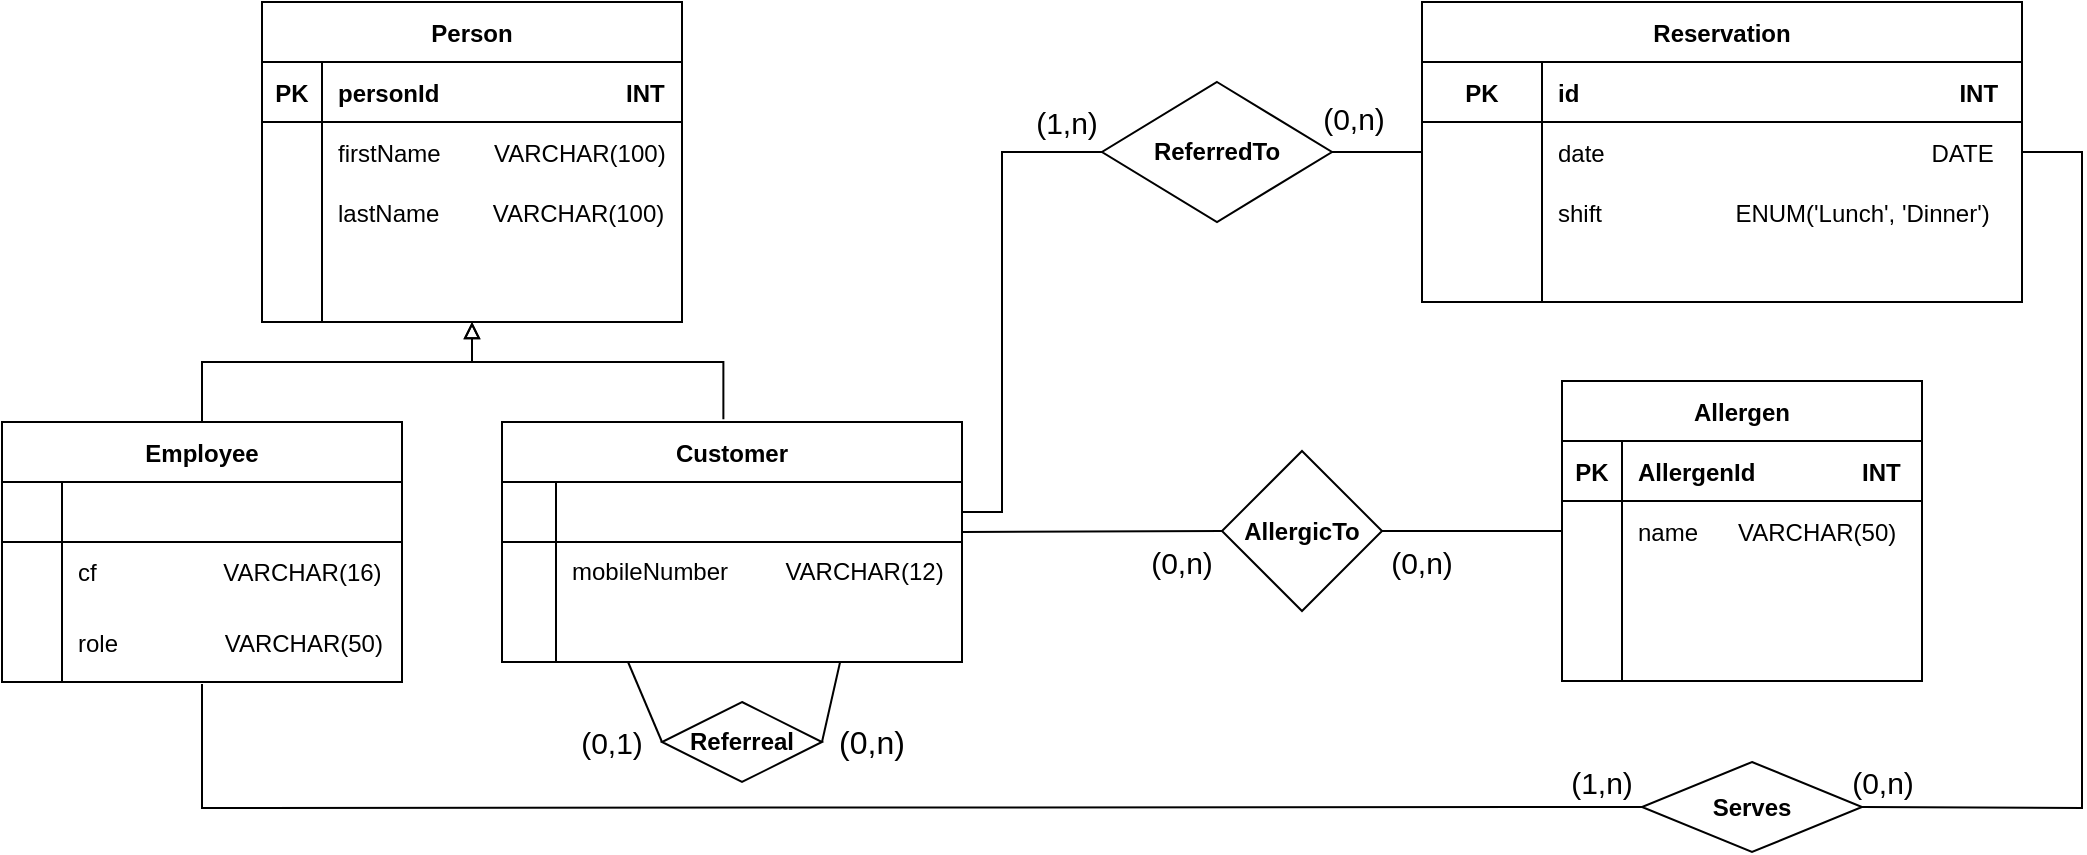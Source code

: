 <mxfile version="15.9.4" type="device"><diagram id="1aXHfnj2Hg2MPn0BLZoy" name="Page-1"><mxGraphModel dx="654" dy="584" grid="1" gridSize="10" guides="1" tooltips="1" connect="1" arrows="1" fold="1" page="1" pageScale="1" pageWidth="827" pageHeight="1169" math="0" shadow="0"><root><mxCell id="0"/><mxCell id="1" parent="0"/><mxCell id="R9F9SljsC6DmI7qh5kv6-1" value="Person" style="shape=table;startSize=30;container=1;collapsible=1;childLayout=tableLayout;fixedRows=1;rowLines=0;fontStyle=1;align=center;resizeLast=1;" parent="1" vertex="1"><mxGeometry x="330" y="140" width="210" height="160" as="geometry"/></mxCell><mxCell id="R9F9SljsC6DmI7qh5kv6-2" value="" style="shape=partialRectangle;collapsible=0;dropTarget=0;pointerEvents=0;fillColor=none;top=0;left=0;bottom=1;right=0;points=[[0,0.5],[1,0.5]];portConstraint=eastwest;" parent="R9F9SljsC6DmI7qh5kv6-1" vertex="1"><mxGeometry y="30" width="210" height="30" as="geometry"/></mxCell><mxCell id="R9F9SljsC6DmI7qh5kv6-3" value="PK" style="shape=partialRectangle;connectable=0;fillColor=none;top=0;left=0;bottom=0;right=0;fontStyle=1;overflow=hidden;" parent="R9F9SljsC6DmI7qh5kv6-2" vertex="1"><mxGeometry width="30" height="30" as="geometry"><mxRectangle width="30" height="30" as="alternateBounds"/></mxGeometry></mxCell><mxCell id="R9F9SljsC6DmI7qh5kv6-4" value="personId                            INT" style="shape=partialRectangle;connectable=0;fillColor=none;top=0;left=0;bottom=0;right=0;align=left;spacingLeft=6;fontStyle=1;overflow=hidden;" parent="R9F9SljsC6DmI7qh5kv6-2" vertex="1"><mxGeometry x="30" width="180" height="30" as="geometry"><mxRectangle width="180" height="30" as="alternateBounds"/></mxGeometry></mxCell><mxCell id="R9F9SljsC6DmI7qh5kv6-5" value="" style="shape=partialRectangle;collapsible=0;dropTarget=0;pointerEvents=0;fillColor=none;top=0;left=0;bottom=0;right=0;points=[[0,0.5],[1,0.5]];portConstraint=eastwest;" parent="R9F9SljsC6DmI7qh5kv6-1" vertex="1"><mxGeometry y="60" width="210" height="30" as="geometry"/></mxCell><mxCell id="R9F9SljsC6DmI7qh5kv6-6" value="" style="shape=partialRectangle;connectable=0;fillColor=none;top=0;left=0;bottom=0;right=0;editable=1;overflow=hidden;" parent="R9F9SljsC6DmI7qh5kv6-5" vertex="1"><mxGeometry width="30" height="30" as="geometry"><mxRectangle width="30" height="30" as="alternateBounds"/></mxGeometry></mxCell><mxCell id="R9F9SljsC6DmI7qh5kv6-7" value="firstName        VARCHAR(100)" style="shape=partialRectangle;connectable=0;fillColor=none;top=0;left=0;bottom=0;right=0;align=left;spacingLeft=6;overflow=hidden;" parent="R9F9SljsC6DmI7qh5kv6-5" vertex="1"><mxGeometry x="30" width="180" height="30" as="geometry"><mxRectangle width="180" height="30" as="alternateBounds"/></mxGeometry></mxCell><mxCell id="R9F9SljsC6DmI7qh5kv6-8" value="" style="shape=partialRectangle;collapsible=0;dropTarget=0;pointerEvents=0;fillColor=none;top=0;left=0;bottom=0;right=0;points=[[0,0.5],[1,0.5]];portConstraint=eastwest;" parent="R9F9SljsC6DmI7qh5kv6-1" vertex="1"><mxGeometry y="90" width="210" height="30" as="geometry"/></mxCell><mxCell id="R9F9SljsC6DmI7qh5kv6-9" value="" style="shape=partialRectangle;connectable=0;fillColor=none;top=0;left=0;bottom=0;right=0;editable=1;overflow=hidden;" parent="R9F9SljsC6DmI7qh5kv6-8" vertex="1"><mxGeometry width="30" height="30" as="geometry"><mxRectangle width="30" height="30" as="alternateBounds"/></mxGeometry></mxCell><mxCell id="R9F9SljsC6DmI7qh5kv6-10" value="lastName        VARCHAR(100)" style="shape=partialRectangle;connectable=0;fillColor=none;top=0;left=0;bottom=0;right=0;align=left;spacingLeft=6;overflow=hidden;" parent="R9F9SljsC6DmI7qh5kv6-8" vertex="1"><mxGeometry x="30" width="180" height="30" as="geometry"><mxRectangle width="180" height="30" as="alternateBounds"/></mxGeometry></mxCell><mxCell id="R9F9SljsC6DmI7qh5kv6-11" value="Employee" style="shape=table;startSize=30;container=1;collapsible=1;childLayout=tableLayout;fixedRows=1;rowLines=0;fontStyle=1;align=center;resizeLast=1;" parent="1" vertex="1"><mxGeometry x="200" y="350" width="200" height="130" as="geometry"/></mxCell><mxCell id="R9F9SljsC6DmI7qh5kv6-12" value="" style="shape=partialRectangle;collapsible=0;dropTarget=0;pointerEvents=0;fillColor=none;top=0;left=0;bottom=1;right=0;points=[[0,0.5],[1,0.5]];portConstraint=eastwest;" parent="R9F9SljsC6DmI7qh5kv6-11" vertex="1"><mxGeometry y="30" width="200" height="30" as="geometry"/></mxCell><mxCell id="R9F9SljsC6DmI7qh5kv6-13" value="" style="shape=partialRectangle;connectable=0;fillColor=none;top=0;left=0;bottom=0;right=0;fontStyle=1;overflow=hidden;" parent="R9F9SljsC6DmI7qh5kv6-12" vertex="1"><mxGeometry width="30" height="30" as="geometry"><mxRectangle width="30" height="30" as="alternateBounds"/></mxGeometry></mxCell><mxCell id="R9F9SljsC6DmI7qh5kv6-14" value="" style="shape=partialRectangle;connectable=0;fillColor=none;top=0;left=0;bottom=0;right=0;align=left;spacingLeft=6;fontStyle=1;overflow=hidden;" parent="R9F9SljsC6DmI7qh5kv6-12" vertex="1"><mxGeometry x="30" width="170" height="30" as="geometry"><mxRectangle width="170" height="30" as="alternateBounds"/></mxGeometry></mxCell><mxCell id="R9F9SljsC6DmI7qh5kv6-18" value="" style="shape=partialRectangle;collapsible=0;dropTarget=0;pointerEvents=0;fillColor=none;top=0;left=0;bottom=0;right=0;points=[[0,0.5],[1,0.5]];portConstraint=eastwest;" parent="R9F9SljsC6DmI7qh5kv6-11" vertex="1"><mxGeometry y="60" width="200" height="30" as="geometry"/></mxCell><mxCell id="R9F9SljsC6DmI7qh5kv6-19" value="" style="shape=partialRectangle;connectable=0;fillColor=none;top=0;left=0;bottom=0;right=0;editable=1;overflow=hidden;" parent="R9F9SljsC6DmI7qh5kv6-18" vertex="1"><mxGeometry width="30" height="30" as="geometry"><mxRectangle width="30" height="30" as="alternateBounds"/></mxGeometry></mxCell><mxCell id="R9F9SljsC6DmI7qh5kv6-20" value="" style="shape=partialRectangle;connectable=0;fillColor=none;top=0;left=0;bottom=0;right=0;align=left;spacingLeft=6;overflow=hidden;" parent="R9F9SljsC6DmI7qh5kv6-18" vertex="1"><mxGeometry x="30" width="170" height="30" as="geometry"><mxRectangle width="170" height="30" as="alternateBounds"/></mxGeometry></mxCell><mxCell id="R9F9SljsC6DmI7qh5kv6-15" value="" style="shape=partialRectangle;collapsible=0;dropTarget=0;pointerEvents=0;fillColor=none;top=0;left=0;bottom=0;right=0;points=[[0,0.5],[1,0.5]];portConstraint=eastwest;" parent="R9F9SljsC6DmI7qh5kv6-11" vertex="1"><mxGeometry y="90" width="200" height="40" as="geometry"/></mxCell><mxCell id="R9F9SljsC6DmI7qh5kv6-16" value="" style="shape=partialRectangle;connectable=0;fillColor=none;top=0;left=0;bottom=0;right=0;editable=1;overflow=hidden;" parent="R9F9SljsC6DmI7qh5kv6-15" vertex="1"><mxGeometry width="30" height="40" as="geometry"><mxRectangle width="30" height="40" as="alternateBounds"/></mxGeometry></mxCell><mxCell id="R9F9SljsC6DmI7qh5kv6-17" value="role                VARCHAR(50)" style="shape=partialRectangle;connectable=0;fillColor=none;top=0;left=0;bottom=0;right=0;align=left;spacingLeft=6;overflow=hidden;" parent="R9F9SljsC6DmI7qh5kv6-15" vertex="1"><mxGeometry x="30" width="170" height="40" as="geometry"><mxRectangle width="170" height="40" as="alternateBounds"/></mxGeometry></mxCell><mxCell id="R9F9SljsC6DmI7qh5kv6-22" value="" style="edgeStyle=elbowEdgeStyle;elbow=vertical;endArrow=block;html=1;rounded=0;strokeColor=#000000;endFill=0;exitX=0.5;exitY=0;exitDx=0;exitDy=0;entryX=0.5;entryY=1;entryDx=0;entryDy=0;" parent="1" source="R9F9SljsC6DmI7qh5kv6-11" target="R9F9SljsC6DmI7qh5kv6-1" edge="1"><mxGeometry width="50" height="50" relative="1" as="geometry"><mxPoint x="240" y="350" as="sourcePoint"/><mxPoint x="336" y="280" as="targetPoint"/><Array as="points"><mxPoint x="370" y="320"/><mxPoint x="420" y="320"/><mxPoint x="330" y="320"/><mxPoint x="320" y="320"/><mxPoint x="400" y="310"/><mxPoint x="370" y="325"/></Array></mxGeometry></mxCell><mxCell id="R9F9SljsC6DmI7qh5kv6-23" value="" style="edgeStyle=elbowEdgeStyle;elbow=vertical;endArrow=block;html=1;rounded=0;strokeColor=#000000;endFill=0;exitX=0.289;exitY=-0.03;exitDx=0;exitDy=0;exitPerimeter=0;entryX=0.5;entryY=1;entryDx=0;entryDy=0;" parent="1" target="R9F9SljsC6DmI7qh5kv6-1" edge="1"><mxGeometry width="50" height="50" relative="1" as="geometry"><mxPoint x="560.69" y="348.62" as="sourcePoint"/><mxPoint x="390" y="270" as="targetPoint"/><Array as="points"><mxPoint x="410" y="320"/><mxPoint x="380" y="300"/><mxPoint x="470" y="310"/><mxPoint x="580" y="330"/><mxPoint x="570" y="320"/><mxPoint x="450" y="320"/></Array></mxGeometry></mxCell><mxCell id="R9F9SljsC6DmI7qh5kv6-24" value="cf                   VARCHAR(16)" style="shape=partialRectangle;connectable=0;fillColor=none;top=0;left=0;bottom=0;right=0;align=left;spacingLeft=6;overflow=hidden;" parent="1" vertex="1"><mxGeometry x="230" y="409.5" width="240" height="30" as="geometry"><mxRectangle width="240" height="40" as="alternateBounds"/></mxGeometry></mxCell><mxCell id="R9F9SljsC6DmI7qh5kv6-25" value="&lt;b&gt;Referreal&lt;/b&gt;" style="rhombus;whiteSpace=wrap;html=1;fillColor=none;" parent="1" vertex="1"><mxGeometry x="530" y="490" width="80" height="40" as="geometry"/></mxCell><mxCell id="R9F9SljsC6DmI7qh5kv6-26" value="Reservation" style="shape=table;startSize=30;container=1;collapsible=1;childLayout=tableLayout;fixedRows=1;rowLines=0;fontStyle=1;align=center;resizeLast=1;fillColor=none;" parent="1" vertex="1"><mxGeometry x="910" y="140" width="300" height="150" as="geometry"/></mxCell><mxCell id="R9F9SljsC6DmI7qh5kv6-27" value="" style="shape=partialRectangle;collapsible=0;dropTarget=0;pointerEvents=0;fillColor=none;top=0;left=0;bottom=1;right=0;points=[[0,0.5],[1,0.5]];portConstraint=eastwest;" parent="R9F9SljsC6DmI7qh5kv6-26" vertex="1"><mxGeometry y="30" width="300" height="30" as="geometry"/></mxCell><mxCell id="R9F9SljsC6DmI7qh5kv6-28" value="PK" style="shape=partialRectangle;connectable=0;fillColor=none;top=0;left=0;bottom=0;right=0;fontStyle=1;overflow=hidden;" parent="R9F9SljsC6DmI7qh5kv6-27" vertex="1"><mxGeometry width="60" height="30" as="geometry"><mxRectangle width="60" height="30" as="alternateBounds"/></mxGeometry></mxCell><mxCell id="R9F9SljsC6DmI7qh5kv6-29" value="id                                                         INT" style="shape=partialRectangle;connectable=0;fillColor=none;top=0;left=0;bottom=0;right=0;align=left;spacingLeft=6;fontStyle=1;overflow=hidden;" parent="R9F9SljsC6DmI7qh5kv6-27" vertex="1"><mxGeometry x="60" width="240" height="30" as="geometry"><mxRectangle width="240" height="30" as="alternateBounds"/></mxGeometry></mxCell><mxCell id="R9F9SljsC6DmI7qh5kv6-33" value="" style="shape=partialRectangle;collapsible=0;dropTarget=0;pointerEvents=0;fillColor=none;top=0;left=0;bottom=0;right=0;points=[[0,0.5],[1,0.5]];portConstraint=eastwest;" parent="R9F9SljsC6DmI7qh5kv6-26" vertex="1"><mxGeometry y="60" width="300" height="30" as="geometry"/></mxCell><mxCell id="R9F9SljsC6DmI7qh5kv6-34" value="" style="shape=partialRectangle;connectable=0;fillColor=none;top=0;left=0;bottom=0;right=0;editable=1;overflow=hidden;" parent="R9F9SljsC6DmI7qh5kv6-33" vertex="1"><mxGeometry width="60" height="30" as="geometry"><mxRectangle width="60" height="30" as="alternateBounds"/></mxGeometry></mxCell><mxCell id="R9F9SljsC6DmI7qh5kv6-35" value="date                                                 DATE" style="shape=partialRectangle;connectable=0;fillColor=none;top=0;left=0;bottom=0;right=0;align=left;spacingLeft=6;overflow=hidden;" parent="R9F9SljsC6DmI7qh5kv6-33" vertex="1"><mxGeometry x="60" width="240" height="30" as="geometry"><mxRectangle width="240" height="30" as="alternateBounds"/></mxGeometry></mxCell><mxCell id="R9F9SljsC6DmI7qh5kv6-36" value="" style="shape=partialRectangle;collapsible=0;dropTarget=0;pointerEvents=0;fillColor=none;top=0;left=0;bottom=0;right=0;points=[[0,0.5],[1,0.5]];portConstraint=eastwest;" parent="R9F9SljsC6DmI7qh5kv6-26" vertex="1"><mxGeometry y="90" width="300" height="30" as="geometry"/></mxCell><mxCell id="R9F9SljsC6DmI7qh5kv6-37" value="" style="shape=partialRectangle;connectable=0;fillColor=none;top=0;left=0;bottom=0;right=0;editable=1;overflow=hidden;" parent="R9F9SljsC6DmI7qh5kv6-36" vertex="1"><mxGeometry width="60" height="30" as="geometry"><mxRectangle width="60" height="30" as="alternateBounds"/></mxGeometry></mxCell><mxCell id="R9F9SljsC6DmI7qh5kv6-38" value="shift                    ENUM('Lunch', 'Dinner')" style="shape=partialRectangle;connectable=0;fillColor=none;top=0;left=0;bottom=0;right=0;align=left;spacingLeft=6;overflow=hidden;" parent="R9F9SljsC6DmI7qh5kv6-36" vertex="1"><mxGeometry x="60" width="240" height="30" as="geometry"><mxRectangle width="240" height="30" as="alternateBounds"/></mxGeometry></mxCell><mxCell id="R9F9SljsC6DmI7qh5kv6-30" value="" style="shape=partialRectangle;collapsible=0;dropTarget=0;pointerEvents=0;fillColor=none;top=0;left=0;bottom=0;right=0;points=[[0,0.5],[1,0.5]];portConstraint=eastwest;" parent="R9F9SljsC6DmI7qh5kv6-26" vertex="1"><mxGeometry y="120" width="300" height="30" as="geometry"/></mxCell><mxCell id="R9F9SljsC6DmI7qh5kv6-31" value="" style="shape=partialRectangle;connectable=0;fillColor=none;top=0;left=0;bottom=0;right=0;editable=1;overflow=hidden;" parent="R9F9SljsC6DmI7qh5kv6-30" vertex="1"><mxGeometry width="60" height="30" as="geometry"><mxRectangle width="60" height="30" as="alternateBounds"/></mxGeometry></mxCell><mxCell id="R9F9SljsC6DmI7qh5kv6-32" value="" style="shape=partialRectangle;connectable=0;fillColor=none;top=0;left=0;bottom=0;right=0;align=left;spacingLeft=6;overflow=hidden;" parent="R9F9SljsC6DmI7qh5kv6-30" vertex="1"><mxGeometry x="60" width="240" height="30" as="geometry"><mxRectangle width="240" height="30" as="alternateBounds"/></mxGeometry></mxCell><mxCell id="R9F9SljsC6DmI7qh5kv6-40" value="Allergen" style="shape=table;startSize=30;container=1;collapsible=1;childLayout=tableLayout;fixedRows=1;rowLines=0;fontStyle=1;align=center;resizeLast=1;fillColor=none;" parent="1" vertex="1"><mxGeometry x="980" y="329.5" width="180" height="150" as="geometry"><mxRectangle x="1010" y="480" width="60" height="30" as="alternateBounds"/></mxGeometry></mxCell><mxCell id="R9F9SljsC6DmI7qh5kv6-41" value="" style="shape=partialRectangle;collapsible=0;dropTarget=0;pointerEvents=0;fillColor=none;top=0;left=0;bottom=1;right=0;points=[[0,0.5],[1,0.5]];portConstraint=eastwest;" parent="R9F9SljsC6DmI7qh5kv6-40" vertex="1"><mxGeometry y="30" width="180" height="30" as="geometry"/></mxCell><mxCell id="R9F9SljsC6DmI7qh5kv6-42" value="PK" style="shape=partialRectangle;connectable=0;fillColor=none;top=0;left=0;bottom=0;right=0;fontStyle=1;overflow=hidden;" parent="R9F9SljsC6DmI7qh5kv6-41" vertex="1"><mxGeometry width="30" height="30" as="geometry"><mxRectangle width="30" height="30" as="alternateBounds"/></mxGeometry></mxCell><mxCell id="R9F9SljsC6DmI7qh5kv6-43" value="AllergenId                INT" style="shape=partialRectangle;connectable=0;fillColor=none;top=0;left=0;bottom=0;right=0;align=left;spacingLeft=6;fontStyle=1;overflow=hidden;" parent="R9F9SljsC6DmI7qh5kv6-41" vertex="1"><mxGeometry x="30" width="150" height="30" as="geometry"><mxRectangle width="150" height="30" as="alternateBounds"/></mxGeometry></mxCell><mxCell id="R9F9SljsC6DmI7qh5kv6-44" value="" style="shape=partialRectangle;collapsible=0;dropTarget=0;pointerEvents=0;fillColor=none;top=0;left=0;bottom=0;right=0;points=[[0,0.5],[1,0.5]];portConstraint=eastwest;" parent="R9F9SljsC6DmI7qh5kv6-40" vertex="1"><mxGeometry y="60" width="180" height="30" as="geometry"/></mxCell><mxCell id="R9F9SljsC6DmI7qh5kv6-45" value="" style="shape=partialRectangle;connectable=0;fillColor=none;top=0;left=0;bottom=0;right=0;editable=1;overflow=hidden;" parent="R9F9SljsC6DmI7qh5kv6-44" vertex="1"><mxGeometry width="30" height="30" as="geometry"><mxRectangle width="30" height="30" as="alternateBounds"/></mxGeometry></mxCell><mxCell id="R9F9SljsC6DmI7qh5kv6-46" value="name      VARCHAR(50)" style="shape=partialRectangle;connectable=0;fillColor=none;top=0;left=0;bottom=0;right=0;align=left;spacingLeft=6;overflow=hidden;" parent="R9F9SljsC6DmI7qh5kv6-44" vertex="1"><mxGeometry x="30" width="150" height="30" as="geometry"><mxRectangle width="150" height="30" as="alternateBounds"/></mxGeometry></mxCell><mxCell id="R9F9SljsC6DmI7qh5kv6-47" value="" style="shape=partialRectangle;collapsible=0;dropTarget=0;pointerEvents=0;fillColor=none;top=0;left=0;bottom=0;right=0;points=[[0,0.5],[1,0.5]];portConstraint=eastwest;" parent="R9F9SljsC6DmI7qh5kv6-40" vertex="1"><mxGeometry y="90" width="180" height="30" as="geometry"/></mxCell><mxCell id="R9F9SljsC6DmI7qh5kv6-48" value="" style="shape=partialRectangle;connectable=0;fillColor=none;top=0;left=0;bottom=0;right=0;editable=1;overflow=hidden;" parent="R9F9SljsC6DmI7qh5kv6-47" vertex="1"><mxGeometry width="30" height="30" as="geometry"><mxRectangle width="30" height="30" as="alternateBounds"/></mxGeometry></mxCell><mxCell id="R9F9SljsC6DmI7qh5kv6-49" value="" style="shape=partialRectangle;connectable=0;fillColor=none;top=0;left=0;bottom=0;right=0;align=left;spacingLeft=6;overflow=hidden;" parent="R9F9SljsC6DmI7qh5kv6-47" vertex="1"><mxGeometry x="30" width="150" height="30" as="geometry"><mxRectangle width="150" height="30" as="alternateBounds"/></mxGeometry></mxCell><mxCell id="R9F9SljsC6DmI7qh5kv6-50" value="" style="shape=partialRectangle;collapsible=0;dropTarget=0;pointerEvents=0;fillColor=none;top=0;left=0;bottom=0;right=0;points=[[0,0.5],[1,0.5]];portConstraint=eastwest;" parent="R9F9SljsC6DmI7qh5kv6-40" vertex="1"><mxGeometry y="120" width="180" height="30" as="geometry"/></mxCell><mxCell id="R9F9SljsC6DmI7qh5kv6-51" value="" style="shape=partialRectangle;connectable=0;fillColor=none;top=0;left=0;bottom=0;right=0;editable=1;overflow=hidden;" parent="R9F9SljsC6DmI7qh5kv6-50" vertex="1"><mxGeometry width="30" height="30" as="geometry"><mxRectangle width="30" height="30" as="alternateBounds"/></mxGeometry></mxCell><mxCell id="R9F9SljsC6DmI7qh5kv6-52" value="" style="shape=partialRectangle;connectable=0;fillColor=none;top=0;left=0;bottom=0;right=0;align=left;spacingLeft=6;overflow=hidden;" parent="R9F9SljsC6DmI7qh5kv6-50" vertex="1"><mxGeometry x="30" width="150" height="30" as="geometry"><mxRectangle width="150" height="30" as="alternateBounds"/></mxGeometry></mxCell><mxCell id="R9F9SljsC6DmI7qh5kv6-53" value="&lt;b&gt;AllergicTo&lt;/b&gt;" style="rhombus;whiteSpace=wrap;html=1;fillColor=none;" parent="1" vertex="1"><mxGeometry x="810" y="364.5" width="80" height="80" as="geometry"/></mxCell><mxCell id="R9F9SljsC6DmI7qh5kv6-54" value="" style="endArrow=none;html=1;rounded=0;strokeColor=#000000;entryX=0;entryY=0.5;entryDx=0;entryDy=0;exitX=1;exitY=0.833;exitDx=0;exitDy=0;exitPerimeter=0;" parent="1" source="R9F9SljsC6DmI7qh5kv6-109" target="R9F9SljsC6DmI7qh5kv6-53" edge="1"><mxGeometry width="50" height="50" relative="1" as="geometry"><mxPoint x="710" y="391" as="sourcePoint"/><mxPoint x="770" y="190" as="targetPoint"/></mxGeometry></mxCell><mxCell id="R9F9SljsC6DmI7qh5kv6-55" value="" style="endArrow=none;html=1;rounded=0;strokeColor=#000000;entryX=0;entryY=0.5;entryDx=0;entryDy=0;" parent="1" target="R9F9SljsC6DmI7qh5kv6-44" edge="1"><mxGeometry width="50" height="50" relative="1" as="geometry"><mxPoint x="890" y="404.5" as="sourcePoint"/><mxPoint x="940" y="354.5" as="targetPoint"/></mxGeometry></mxCell><mxCell id="R9F9SljsC6DmI7qh5kv6-57" value="" style="endArrow=none;html=1;rounded=0;strokeColor=#000000;exitX=0;exitY=0.5;exitDx=0;exitDy=0;entryX=0.274;entryY=1;entryDx=0;entryDy=0;entryPerimeter=0;" parent="1" source="R9F9SljsC6DmI7qh5kv6-25" target="R9F9SljsC6DmI7qh5kv6-115" edge="1"><mxGeometry width="50" height="50" relative="1" as="geometry"><mxPoint x="480" y="456" as="sourcePoint"/><mxPoint x="570" y="610" as="targetPoint"/></mxGeometry></mxCell><mxCell id="R9F9SljsC6DmI7qh5kv6-58" value="" style="endArrow=none;html=1;rounded=0;strokeColor=#000000;exitX=1;exitY=0.5;exitDx=0;exitDy=0;entryX=0.735;entryY=1;entryDx=0;entryDy=0;entryPerimeter=0;" parent="1" source="R9F9SljsC6DmI7qh5kv6-25" target="R9F9SljsC6DmI7qh5kv6-115" edge="1"><mxGeometry width="50" height="50" relative="1" as="geometry"><mxPoint x="645" y="500" as="sourcePoint"/><mxPoint x="658" y="580" as="targetPoint"/></mxGeometry></mxCell><mxCell id="R9F9SljsC6DmI7qh5kv6-59" value="(0,1)" style="text;html=1;strokeColor=none;fillColor=none;align=center;verticalAlign=middle;whiteSpace=wrap;rounded=0;fontSize=15;" parent="1" vertex="1"><mxGeometry x="490" y="500" width="30" height="20" as="geometry"/></mxCell><mxCell id="R9F9SljsC6DmI7qh5kv6-60" value="(0,n)" style="text;html=1;strokeColor=none;fillColor=none;align=center;verticalAlign=middle;whiteSpace=wrap;rounded=0;fontSize=16;" parent="1" vertex="1"><mxGeometry x="620" y="500" width="30" height="20" as="geometry"/></mxCell><mxCell id="R9F9SljsC6DmI7qh5kv6-62" value="&lt;font style=&quot;font-size: 15px&quot;&gt;(0,n)&lt;/font&gt;" style="text;html=1;strokeColor=none;fillColor=none;align=center;verticalAlign=middle;whiteSpace=wrap;rounded=0;fontSize=15;" parent="1" vertex="1"><mxGeometry x="890" y="409.5" width="40" height="20" as="geometry"/></mxCell><mxCell id="R9F9SljsC6DmI7qh5kv6-67" value="(0,n)" style="text;html=1;strokeColor=none;fillColor=none;align=center;verticalAlign=middle;whiteSpace=wrap;rounded=0;fontSize=15;" parent="1" vertex="1"><mxGeometry x="866" y="190" width="20" height="15" as="geometry"/></mxCell><mxCell id="R9F9SljsC6DmI7qh5kv6-68" value="&lt;b&gt;ReferredTo&lt;/b&gt;" style="rhombus;whiteSpace=wrap;html=1;fillColor=none;" parent="1" vertex="1"><mxGeometry x="750" y="180" width="115" height="70" as="geometry"/></mxCell><mxCell id="R9F9SljsC6DmI7qh5kv6-69" value="" style="endArrow=none;html=1;rounded=0;strokeColor=#000000;exitX=1;exitY=0.5;exitDx=0;exitDy=0;entryX=0;entryY=0.5;entryDx=0;entryDy=0;" parent="1" source="R9F9SljsC6DmI7qh5kv6-109" target="R9F9SljsC6DmI7qh5kv6-68" edge="1"><mxGeometry width="50" height="50" relative="1" as="geometry"><mxPoint x="710" y="350" as="sourcePoint"/><mxPoint x="800" y="280" as="targetPoint"/><Array as="points"><mxPoint x="700" y="395"/><mxPoint x="700" y="215"/></Array></mxGeometry></mxCell><mxCell id="R9F9SljsC6DmI7qh5kv6-71" value="(1,n)" style="text;html=1;strokeColor=none;fillColor=none;align=center;verticalAlign=middle;whiteSpace=wrap;rounded=0;strokeWidth=3;fontSize=15;" parent="1" vertex="1"><mxGeometry x="715" y="190" width="35" height="20" as="geometry"/></mxCell><mxCell id="R9F9SljsC6DmI7qh5kv6-73" value="" style="endArrow=none;html=1;rounded=0;fontSize=16;strokeColor=#000000;exitX=1;exitY=0.5;exitDx=0;exitDy=0;entryX=1;entryY=0.5;entryDx=0;entryDy=0;" parent="1" source="R9F9SljsC6DmI7qh5kv6-33" target="R9F9SljsC6DmI7qh5kv6-74" edge="1"><mxGeometry width="50" height="50" relative="1" as="geometry"><mxPoint x="1270" y="170" as="sourcePoint"/><mxPoint x="1400" y="155" as="targetPoint"/><Array as="points"><mxPoint x="1240" y="215"/><mxPoint x="1240" y="380"/><mxPoint x="1240" y="543"/></Array></mxGeometry></mxCell><mxCell id="R9F9SljsC6DmI7qh5kv6-74" value="&lt;b&gt;Serves&lt;br&gt;&lt;/b&gt;" style="rhombus;whiteSpace=wrap;html=1;fillColor=none;" parent="1" vertex="1"><mxGeometry x="1020" y="520" width="110" height="45" as="geometry"/></mxCell><mxCell id="R9F9SljsC6DmI7qh5kv6-86" value="" style="endArrow=none;html=1;rounded=0;fontSize=16;fontColor=none;strokeColor=#000000;" parent="1" edge="1"><mxGeometry width="50" height="50" relative="1" as="geometry"><mxPoint x="360" y="300" as="sourcePoint"/><mxPoint x="360" y="260" as="targetPoint"/></mxGeometry></mxCell><mxCell id="R9F9SljsC6DmI7qh5kv6-87" value="" style="endArrow=none;html=1;rounded=0;fontSize=16;fontColor=none;strokeColor=#000000;entryX=0;entryY=0.5;entryDx=0;entryDy=0;exitX=0.5;exitY=1.025;exitDx=0;exitDy=0;exitPerimeter=0;" parent="1" source="R9F9SljsC6DmI7qh5kv6-15" target="R9F9SljsC6DmI7qh5kv6-74" edge="1"><mxGeometry width="50" height="50" relative="1" as="geometry"><mxPoint x="320" y="512" as="sourcePoint"/><mxPoint x="1224.25" y="149.5" as="targetPoint"/><Array as="points"><mxPoint x="300" y="543"/></Array></mxGeometry></mxCell><mxCell id="R9F9SljsC6DmI7qh5kv6-91" value="(1,n)" style="text;html=1;strokeColor=none;fillColor=none;align=center;verticalAlign=middle;whiteSpace=wrap;rounded=0;fontSize=15;fontColor=none;" parent="1" vertex="1"><mxGeometry x="970" y="515" width="60" height="30" as="geometry"/></mxCell><mxCell id="R9F9SljsC6DmI7qh5kv6-108" value="Customer" style="shape=table;startSize=30;container=1;collapsible=0;childLayout=tableLayout;fixedRows=1;rowLines=0;fontStyle=1;align=center;pointerEvents=1;" parent="1" vertex="1"><mxGeometry x="450" y="350" width="230" height="120" as="geometry"/></mxCell><mxCell id="R9F9SljsC6DmI7qh5kv6-109" value="" style="shape=partialRectangle;html=1;whiteSpace=wrap;collapsible=0;dropTarget=0;pointerEvents=1;fillColor=none;top=0;left=0;bottom=1;right=0;points=[[0,0.5],[1,0.5]];portConstraint=eastwest;" parent="R9F9SljsC6DmI7qh5kv6-108" vertex="1"><mxGeometry y="30" width="230" height="30" as="geometry"/></mxCell><mxCell id="R9F9SljsC6DmI7qh5kv6-110" value="" style="shape=partialRectangle;html=1;whiteSpace=wrap;connectable=0;fillColor=none;top=0;left=0;bottom=0;right=0;overflow=hidden;pointerEvents=1;" parent="R9F9SljsC6DmI7qh5kv6-109" vertex="1"><mxGeometry width="27" height="30" as="geometry"><mxRectangle width="27" height="30" as="alternateBounds"/></mxGeometry></mxCell><mxCell id="R9F9SljsC6DmI7qh5kv6-111" value="" style="shape=partialRectangle;html=1;whiteSpace=wrap;connectable=0;fillColor=none;top=0;left=0;bottom=0;right=0;align=left;spacingLeft=6;overflow=hidden;pointerEvents=1;" parent="R9F9SljsC6DmI7qh5kv6-109" vertex="1"><mxGeometry x="27" width="203" height="30" as="geometry"><mxRectangle width="203" height="30" as="alternateBounds"/></mxGeometry></mxCell><mxCell id="R9F9SljsC6DmI7qh5kv6-112" value="" style="shape=partialRectangle;html=1;whiteSpace=wrap;collapsible=0;dropTarget=0;pointerEvents=1;fillColor=none;top=0;left=0;bottom=0;right=0;points=[[0,0.5],[1,0.5]];portConstraint=eastwest;" parent="R9F9SljsC6DmI7qh5kv6-108" vertex="1"><mxGeometry y="60" width="230" height="30" as="geometry"/></mxCell><mxCell id="R9F9SljsC6DmI7qh5kv6-113" value="" style="shape=partialRectangle;html=1;whiteSpace=wrap;connectable=0;fillColor=none;top=0;left=0;bottom=0;right=0;overflow=hidden;pointerEvents=1;" parent="R9F9SljsC6DmI7qh5kv6-112" vertex="1"><mxGeometry width="27" height="30" as="geometry"><mxRectangle width="27" height="30" as="alternateBounds"/></mxGeometry></mxCell><mxCell id="R9F9SljsC6DmI7qh5kv6-114" value="mobileNumber&lt;span style=&quot;white-space: pre&quot;&gt;&#9;&lt;/span&gt;&lt;span style=&quot;white-space: pre&quot;&gt;&#9;&lt;/span&gt;VARCHAR(12)" style="shape=partialRectangle;html=1;whiteSpace=wrap;connectable=0;fillColor=none;top=0;left=0;bottom=0;right=0;align=left;spacingLeft=6;overflow=hidden;pointerEvents=1;" parent="R9F9SljsC6DmI7qh5kv6-112" vertex="1"><mxGeometry x="27" width="203" height="30" as="geometry"><mxRectangle width="203" height="30" as="alternateBounds"/></mxGeometry></mxCell><mxCell id="R9F9SljsC6DmI7qh5kv6-115" value="" style="shape=partialRectangle;html=1;whiteSpace=wrap;collapsible=0;dropTarget=0;pointerEvents=1;fillColor=none;top=0;left=0;bottom=0;right=0;points=[[0,0.5],[1,0.5]];portConstraint=eastwest;" parent="R9F9SljsC6DmI7qh5kv6-108" vertex="1"><mxGeometry y="90" width="230" height="30" as="geometry"/></mxCell><mxCell id="R9F9SljsC6DmI7qh5kv6-116" value="" style="shape=partialRectangle;html=1;whiteSpace=wrap;connectable=0;fillColor=none;top=0;left=0;bottom=0;right=0;overflow=hidden;pointerEvents=1;" parent="R9F9SljsC6DmI7qh5kv6-115" vertex="1"><mxGeometry width="27" height="30" as="geometry"><mxRectangle width="27" height="30" as="alternateBounds"/></mxGeometry></mxCell><mxCell id="R9F9SljsC6DmI7qh5kv6-117" value="" style="shape=partialRectangle;html=1;whiteSpace=wrap;connectable=0;fillColor=none;top=0;left=0;bottom=0;right=0;align=left;spacingLeft=6;overflow=hidden;pointerEvents=1;" parent="R9F9SljsC6DmI7qh5kv6-115" vertex="1"><mxGeometry x="27" width="203" height="30" as="geometry"><mxRectangle width="203" height="30" as="alternateBounds"/></mxGeometry></mxCell><mxCell id="R9F9SljsC6DmI7qh5kv6-124" value="" style="endArrow=none;html=1;rounded=0;strokeColor=#000000;exitX=1;exitY=0.5;exitDx=0;exitDy=0;entryX=0;entryY=0.5;entryDx=0;entryDy=0;" parent="1" source="R9F9SljsC6DmI7qh5kv6-68" target="R9F9SljsC6DmI7qh5kv6-33" edge="1"><mxGeometry width="50" height="50" relative="1" as="geometry"><mxPoint x="935" y="214.5" as="sourcePoint"/><mxPoint x="1015" y="214.5" as="targetPoint"/></mxGeometry></mxCell><mxCell id="R9F9SljsC6DmI7qh5kv6-126" value="&lt;font style=&quot;font-size: 15px&quot;&gt;(0,n)&lt;/font&gt;" style="text;html=1;strokeColor=none;fillColor=none;align=center;verticalAlign=middle;whiteSpace=wrap;rounded=0;fontSize=15;" parent="1" vertex="1"><mxGeometry x="770" y="409.5" width="40" height="20" as="geometry"/></mxCell><mxCell id="R9F9SljsC6DmI7qh5kv6-127" value="&lt;font style=&quot;font-size: 15px&quot;&gt;(0,n)&lt;/font&gt;" style="text;html=1;align=center;verticalAlign=middle;resizable=0;points=[];autosize=1;strokeColor=none;fillColor=none;" parent="1" vertex="1"><mxGeometry x="1115" y="520" width="50" height="20" as="geometry"/></mxCell><mxCell id="uI6P5mxtcXE6DjB8Bxc2-1" style="edgeStyle=orthogonalEdgeStyle;rounded=0;orthogonalLoop=1;jettySize=auto;html=1;exitX=0.5;exitY=1;exitDx=0;exitDy=0;" parent="1" source="R9F9SljsC6DmI7qh5kv6-68" target="R9F9SljsC6DmI7qh5kv6-68" edge="1"><mxGeometry relative="1" as="geometry"/></mxCell></root></mxGraphModel></diagram></mxfile>